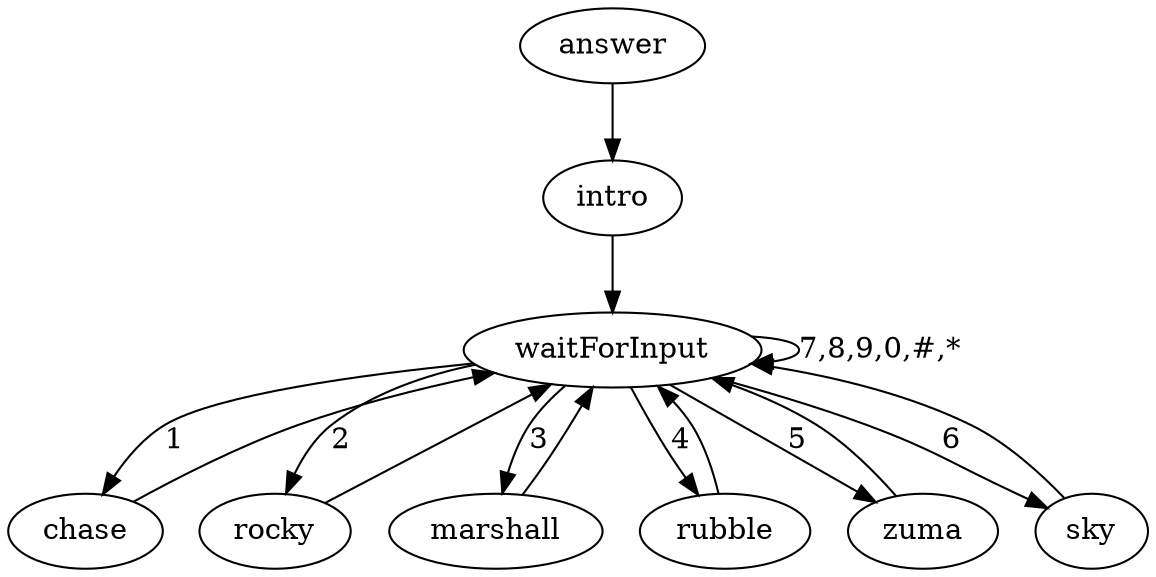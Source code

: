 digraph G {
    answer -> intro -> waitForInput;
    waitForInput -> chase [label="1"];
    waitForInput -> rocky [label="2"];
    waitForInput -> marshall [label="3"];
    waitForInput -> rubble [label="4"];
    waitForInput -> zuma [label="5"];
    waitForInput -> sky [label="6"];
    waitForInput -> waitForInput [label="7,8,9,0,#,*"];
    { chase, rocky, marshall, rubble, zuma, sky } -> waitForInput;
}
